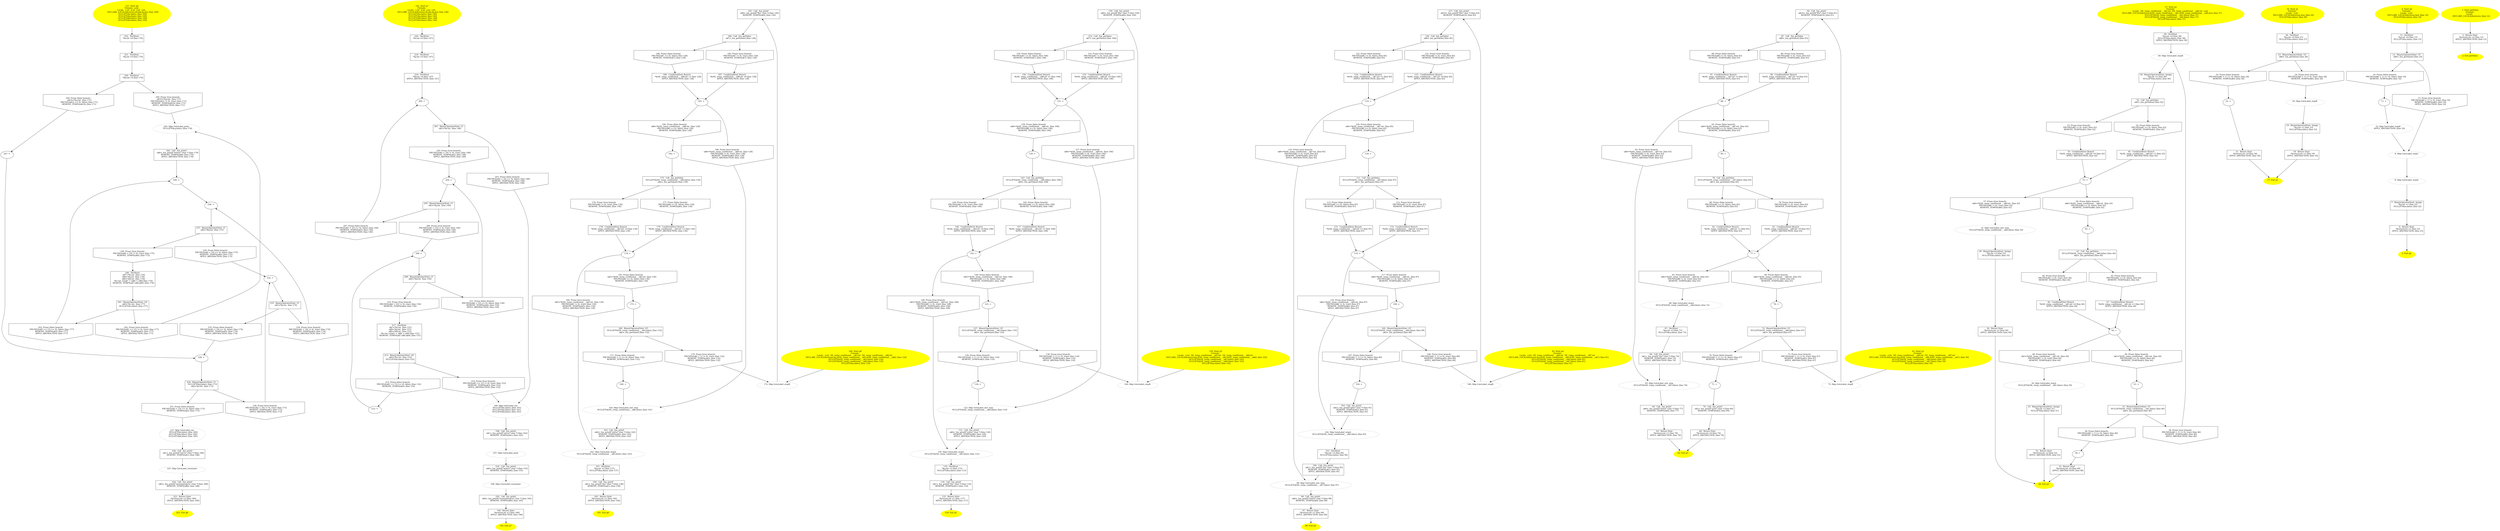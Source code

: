digraph iCFG {
252 [label="252:  DeclStmt \n   *&i:int =0 [line 170]\n " shape="box"]
	

	 252 -> 251 ;
251 [label="251:  DeclStmt \n   *&j:int =0 [line 170]\n " shape="box"]
	

	 251 -> 250 ;
250 [label="250:  DeclStmt \n   *&k:int =0 [line 170]\n " shape="box"]
	

	 250 -> 248 ;
	 250 -> 249 ;
249 [label="249: Prune (false branch) \n   n$10=*&q:int  [line 171]\n  PRUNE((n$10 == 0), false); [line 171]\n  REMOVE_TEMPS(n$10); [line 171]\n " shape="invhouse"]
	

	 249 -> 247 ;
248 [label="248: Prune (true branch) \n   n$10=*&q:int  [line 171]\n  PRUNE((n$10 != 0), true); [line 171]\n  REMOVE_TEMPS(n$10); [line 171]\n  APPLY_ABSTRACTION; [line 171]\n " shape="invhouse"]
	

	 248 -> 245 ;
247 [label="247: + \n  " ]
	

	 247 -> 228 ;
246 [label="246:  DeclStmt \n   n$7=*&i:int  [line 176]\n  n$8=*&j:int  [line 176]\n  n$9=*&k:int  [line 176]\n  *&v:int =((n$7 + n$8) + n$9) [line 176]\n  REMOVE_TEMPS(n$7,n$8,n$9); [line 176]\n " shape="box"]
	

	 246 -> 241 ;
245 [label="245: Skip GotoLabel_print \n   NULLIFY(&q,false); [line 178]\n " color="gray"]
	

	 245 -> 244 ;
244 [label="244:  Call _fun_printf \n   n$6=_fun_printf(\"wow\\n\":char *) [line 179]\n  REMOVE_TEMPS(n$6); [line 179]\n  APPLY_ABSTRACTION; [line 179]\n " shape="box"]
	

	 244 -> 240 ;
243 [label="243: Prune (false branch) \n   PRUNE(((n$5 >= 15) == 0), false); [line 177]\n  REMOVE_TEMPS(n$5); [line 177]\n  APPLY_ABSTRACTION; [line 177]\n " shape="invhouse"]
	

	 243 -> 240 ;
242 [label="242: Prune (true branch) \n   PRUNE(((n$5 >= 15) != 0), true); [line 177]\n  REMOVE_TEMPS(n$5); [line 177]\n  APPLY_ABSTRACTION; [line 177]\n " shape="invhouse"]
	

	 242 -> 245 ;
241 [label="241:  BinaryOperatorStmt: GE \n   n$5=*&v:int  [line 177]\n  NULLIFY(&v,false); [line 177]\n " shape="box"]
	

	 241 -> 242 ;
	 241 -> 243 ;
240 [label="240: + \n  " ]
	

	 240 -> 236 ;
239 [label="239: Prune (false branch) \n   PRUNE(((n$4 < 10) == 0), false); [line 175]\n  REMOVE_TEMPS(n$4); [line 175]\n  APPLY_ABSTRACTION; [line 175]\n " shape="invhouse"]
	

	 239 -> 232 ;
238 [label="238: Prune (true branch) \n   PRUNE(((n$4 < 10) != 0), true); [line 175]\n  REMOVE_TEMPS(n$4); [line 175]\n " shape="invhouse"]
	

	 238 -> 246 ;
237 [label="237:  BinaryOperatorStmt: LT \n   n$4=*&k:int  [line 175]\n " shape="box"]
	

	 237 -> 238 ;
	 237 -> 239 ;
236 [label="236: + \n  " ]
	

	 236 -> 237 ;
235 [label="235: Prune (false branch) \n   PRUNE(((n$3 < 10) == 0), false); [line 174]\n  REMOVE_TEMPS(n$3); [line 174]\n  APPLY_ABSTRACTION; [line 174]\n " shape="invhouse"]
	

	 235 -> 228 ;
234 [label="234: Prune (true branch) \n   PRUNE(((n$3 < 10) != 0), true); [line 174]\n  REMOVE_TEMPS(n$3); [line 174]\n  APPLY_ABSTRACTION; [line 174]\n " shape="invhouse"]
	

	 234 -> 236 ;
233 [label="233:  BinaryOperatorStmt: LT \n   n$3=*&j:int  [line 174]\n " shape="box"]
	

	 233 -> 234 ;
	 233 -> 235 ;
232 [label="232: + \n  " ]
	

	 232 -> 233 ;
231 [label="231: Prune (false branch) \n   PRUNE(((n$2 < 10) == 0), false); [line 173]\n  REMOVE_TEMPS(n$2); [line 173]\n " shape="invhouse"]
	

	 231 -> 227 ;
230 [label="230: Prune (true branch) \n   PRUNE(((n$2 < 10) != 0), true); [line 173]\n  REMOVE_TEMPS(n$2); [line 173]\n  APPLY_ABSTRACTION; [line 173]\n " shape="invhouse"]
	

	 230 -> 232 ;
229 [label="229:  BinaryOperatorStmt: LT \n   NULLIFY(&q,false); [line 173]\n  n$2=*&i:int  [line 173]\n " shape="box"]
	

	 229 -> 230 ;
	 229 -> 231 ;
228 [label="228: + \n  " ]
	

	 228 -> 229 ;
227 [label="227: Skip GotoLabel_out \n   NULLIFY(&i,false); [line 185]\n  NULLIFY(&j,false); [line 185]\n  NULLIFY(&k,false); [line 185]\n " color="gray"]
	

	 227 -> 226 ;
226 [label="226:  Call _fun_printf \n   n$1=_fun_printf(\"out!\\n\":char *) [line 186]\n  REMOVE_TEMPS(n$1); [line 186]\n " shape="box"]
	

	 226 -> 225 ;
225 [label="225: Skip GotoLabel_terminate \n  " color="gray"]
	

	 225 -> 224 ;
224 [label="224:  Call _fun_printf \n   n$0=_fun_printf(\"terminating!\\n\":char *) [line 188]\n  REMOVE_TEMPS(n$0); [line 188]\n " shape="box"]
	

	 224 -> 223 ;
223 [label="223:  Return Stmt \n   *&return:int =2 [line 189]\n  APPLY_ABSTRACTION; [line 189]\n " shape="box"]
	

	 223 -> 222 ;
222 [label="222: Exit g8 \n  " color=yellow style=filled]
	

221 [label="221: Start g8\nFormals:  q:int \nLocals:  v:int  k:int  j:int  i:int  \n   DECLARE_LOCALS(&return,&v,&k,&j,&i); [line 169]\n  NULLIFY(&i,false); [line 169]\n  NULLIFY(&j,false); [line 169]\n  NULLIFY(&k,false); [line 169]\n  NULLIFY(&v,false); [line 169]\n " color=yellow style=filled]
	

	 221 -> 252 ;
220 [label="220:  DeclStmt \n   *&i:int =0 [line 147]\n " shape="box"]
	

	 220 -> 219 ;
219 [label="219:  DeclStmt \n   *&j:int =0 [line 147]\n " shape="box"]
	

	 219 -> 218 ;
218 [label="218:  DeclStmt \n   *&k:int =0 [line 147]\n  APPLY_ABSTRACTION; [line 147]\n " shape="box"]
	

	 218 -> 200 ;
217 [label="217:  DeclStmt \n   n$7=*&i:int  [line 151]\n  n$8=*&j:int  [line 151]\n  n$9=*&k:int  [line 151]\n  *&v:int =((n$7 + n$8) + n$9) [line 151]\n  REMOVE_TEMPS(n$7,n$8,n$9); [line 151]\n " shape="box"]
	

	 217 -> 213 ;
216 [label="216:  Call _fun_printf \n   n$6=_fun_printf(\"wow\\n\":char *) [line 155]\n  REMOVE_TEMPS(n$6); [line 155]\n " shape="box"]
	

	 216 -> 196 ;
215 [label="215: Prune (false branch) \n   PRUNE(((n$5 >= 15) == 0), false); [line 152]\n  REMOVE_TEMPS(n$5); [line 152]\n " shape="invhouse"]
	

	 215 -> 212 ;
214 [label="214: Prune (true branch) \n   PRUNE(((n$5 >= 15) != 0), true); [line 152]\n  REMOVE_TEMPS(n$5); [line 152]\n  APPLY_ABSTRACTION; [line 152]\n " shape="invhouse"]
	

	 214 -> 199 ;
213 [label="213:  BinaryOperatorStmt: GE \n   n$5=*&v:int  [line 152]\n  NULLIFY(&v,false); [line 152]\n " shape="box"]
	

	 213 -> 214 ;
	 213 -> 215 ;
212 [label="212: + \n  " ]
	

	 212 -> 208 ;
211 [label="211: Prune (false branch) \n   PRUNE(((n$4 < 10) == 0), false); [line 150]\n  REMOVE_TEMPS(n$4); [line 150]\n  APPLY_ABSTRACTION; [line 150]\n " shape="invhouse"]
	

	 211 -> 204 ;
210 [label="210: Prune (true branch) \n   PRUNE(((n$4 < 10) != 0), true); [line 150]\n  REMOVE_TEMPS(n$4); [line 150]\n " shape="invhouse"]
	

	 210 -> 217 ;
209 [label="209:  BinaryOperatorStmt: LT \n   n$4=*&k:int  [line 150]\n " shape="box"]
	

	 209 -> 210 ;
	 209 -> 211 ;
208 [label="208: + \n  " ]
	

	 208 -> 209 ;
207 [label="207: Prune (false branch) \n   PRUNE(((n$3 < 10) == 0), false); [line 149]\n  REMOVE_TEMPS(n$3); [line 149]\n  APPLY_ABSTRACTION; [line 149]\n " shape="invhouse"]
	

	 207 -> 200 ;
206 [label="206: Prune (true branch) \n   PRUNE(((n$3 < 10) != 0), true); [line 149]\n  REMOVE_TEMPS(n$3); [line 149]\n  APPLY_ABSTRACTION; [line 149]\n " shape="invhouse"]
	

	 206 -> 208 ;
205 [label="205:  BinaryOperatorStmt: LT \n   n$3=*&j:int  [line 149]\n " shape="box"]
	

	 205 -> 206 ;
	 205 -> 207 ;
204 [label="204: + \n  " ]
	

	 204 -> 205 ;
203 [label="203: Prune (false branch) \n   PRUNE(((n$2 < 10) == 0), false); [line 148]\n  REMOVE_TEMPS(n$2); [line 148]\n  APPLY_ABSTRACTION; [line 148]\n " shape="invhouse"]
	

	 203 -> 199 ;
202 [label="202: Prune (true branch) \n   PRUNE(((n$2 < 10) != 0), true); [line 148]\n  REMOVE_TEMPS(n$2); [line 148]\n  APPLY_ABSTRACTION; [line 148]\n " shape="invhouse"]
	

	 202 -> 204 ;
201 [label="201:  BinaryOperatorStmt: LT \n   n$2=*&i:int  [line 148]\n " shape="box"]
	

	 201 -> 202 ;
	 201 -> 203 ;
200 [label="200: + \n  " ]
	

	 200 -> 201 ;
199 [label="199: Skip GotoLabel_out \n   NULLIFY(&i,false); [line 161]\n  NULLIFY(&j,false); [line 161]\n  NULLIFY(&k,false); [line 161]\n " color="gray"]
	

	 199 -> 198 ;
198 [label="198:  Call _fun_printf \n   n$1=_fun_printf(\"out!\\n\":char *) [line 162]\n  REMOVE_TEMPS(n$1); [line 162]\n " shape="box"]
	

	 198 -> 197 ;
197 [label="197: Skip GotoLabel_print \n  " color="gray"]
	

	 197 -> 216 ;
196 [label="196: Skip GotoLabel_terminate \n  " color="gray"]
	

	 196 -> 195 ;
195 [label="195:  Call _fun_printf \n   n$0=_fun_printf(\"terminating!\\n\":char *) [line 165]\n  REMOVE_TEMPS(n$0); [line 165]\n " shape="box"]
	

	 195 -> 194 ;
194 [label="194:  Return Stmt \n   *&return:int =2 [line 166]\n  APPLY_ABSTRACTION; [line 166]\n " shape="box"]
	

	 194 -> 193 ;
193 [label="193: Exit g7 \n  " color=yellow style=filled]
	

192 [label="192: Start g7\nFormals: \nLocals:  v:int  k:int  j:int  i:int  \n   DECLARE_LOCALS(&return,&v,&k,&j,&i); [line 146]\n  NULLIFY(&i,false); [line 146]\n  NULLIFY(&j,false); [line 146]\n  NULLIFY(&k,false); [line 146]\n  NULLIFY(&v,false); [line 146]\n " color=yellow style=filled]
	

	 192 -> 220 ;
191 [label="191:  Call _fun_printf \n   n$9=_fun_printf(\"B\\n\":char *) [line 126]\n  REMOVE_TEMPS(n$9); [line 126]\n " shape="box"]
	

	 191 -> 184 ;
190 [label="190: Prune (false branch) \n   n$8=*&SIL_temp_conditional___n$6:int  [line 128]\n  PRUNE((n$8 == 0), false); [line 128]\n  REMOVE_TEMPS(n$8); [line 128]\n " shape="invhouse"]
	

	 190 -> 182 ;
189 [label="189: Prune (true branch) \n   n$8=*&SIL_temp_conditional___n$6:int  [line 128]\n  PRUNE((n$8 != 0), true); [line 128]\n  REMOVE_TEMPS(n$8); [line 128]\n  APPLY_ABSTRACTION; [line 128]\n " shape="invhouse"]
	

	 189 -> 164 ;
188 [label="188:  ConditinalStmt Branch \n   *&SIL_temp_conditional___n$6:int =1 [line 128]\n  APPLY_ABSTRACTION; [line 128]\n " shape="box"]
	

	 188 -> 183 ;
187 [label="187:  ConditinalStmt Branch \n   *&SIL_temp_conditional___n$6:int =0 [line 128]\n  APPLY_ABSTRACTION; [line 128]\n " shape="box"]
	

	 187 -> 183 ;
186 [label="186: Prune (false branch) \n   PRUNE((n$7 == 0), false); [line 128]\n  REMOVE_TEMPS(n$7); [line 128]\n " shape="invhouse"]
	

	 186 -> 188 ;
185 [label="185: Prune (true branch) \n   PRUNE((n$7 != 0), true); [line 128]\n  REMOVE_TEMPS(n$7); [line 128]\n " shape="invhouse"]
	

	 185 -> 187 ;
184 [label="184:  Call _fun_getValue \n   n$7=_fun_getValue() [line 128]\n " shape="box"]
	

	 184 -> 185 ;
	 184 -> 186 ;
183 [label="183: + \n  " ]
	

	 183 -> 189 ;
	 183 -> 190 ;
182 [label="182: + \n  " ]
	

	 182 -> 175 ;
181 [label="181: Prune (false branch) \n   n$5=*&SIL_temp_conditional___n$3:int  [line 130]\n  PRUNE((n$5 == 0), false); [line 130]\n  REMOVE_TEMPS(n$5); [line 130]\n " shape="invhouse"]
	

	 181 -> 173 ;
180 [label="180: Prune (true branch) \n   n$5=*&SIL_temp_conditional___n$3:int  [line 130]\n  PRUNE((n$5 != 0), true); [line 130]\n  REMOVE_TEMPS(n$5); [line 130]\n  APPLY_ABSTRACTION; [line 130]\n " shape="invhouse"]
	

	 180 -> 162 ;
179 [label="179:  ConditinalStmt Branch \n   *&SIL_temp_conditional___n$3:int =1 [line 130]\n  APPLY_ABSTRACTION; [line 130]\n " shape="box"]
	

	 179 -> 174 ;
178 [label="178:  ConditinalStmt Branch \n   *&SIL_temp_conditional___n$3:int =0 [line 130]\n  APPLY_ABSTRACTION; [line 130]\n " shape="box"]
	

	 178 -> 174 ;
177 [label="177: Prune (false branch) \n   PRUNE((n$4 == 0), false); [line 130]\n  REMOVE_TEMPS(n$4); [line 130]\n " shape="invhouse"]
	

	 177 -> 179 ;
176 [label="176: Prune (true branch) \n   PRUNE((n$4 != 0), true); [line 130]\n  REMOVE_TEMPS(n$4); [line 130]\n " shape="invhouse"]
	

	 176 -> 178 ;
175 [label="175:  Call _fun_getValue \n   NULLIFY(&SIL_temp_conditional___n$6,false); [line 130]\n  n$4=_fun_getValue() [line 130]\n " shape="box"]
	

	 175 -> 176 ;
	 175 -> 177 ;
174 [label="174: + \n  " ]
	

	 174 -> 180 ;
	 174 -> 181 ;
173 [label="173: + \n  " ]
	

	 173 -> 169 ;
172 [label="172: Skip GotoLabel_stepB \n  " color="gray"]
	

	 172 -> 191 ;
171 [label="171: Prune (false branch) \n   PRUNE(((n$2 > 1) == 0), false); [line 132]\n  REMOVE_TEMPS(n$2); [line 132]\n " shape="invhouse"]
	

	 171 -> 168 ;
170 [label="170: Prune (true branch) \n   PRUNE(((n$2 > 1) != 0), true); [line 132]\n  REMOVE_TEMPS(n$2); [line 132]\n  APPLY_ABSTRACTION; [line 132]\n " shape="invhouse"]
	

	 170 -> 172 ;
169 [label="169:  BinaryOperatorStmt: GT \n   NULLIFY(&SIL_temp_conditional___n$3,false); [line 132]\n  n$2=_fun_getValue() [line 132]\n " shape="box"]
	

	 169 -> 170 ;
	 169 -> 171 ;
168 [label="168: + \n  " ]
	

	 168 -> 164 ;
167 [label="167:  DeclStmt \n   *&a:int =2 [line 137]\n  NULLIFY(&a,false); [line 137]\n " shape="box"]
	

	 167 -> 166 ;
166 [label="166:  Call _fun_printf \n   n$1=_fun_printf(\"A\\n\":char *) [line 138]\n  REMOVE_TEMPS(n$1); [line 138]\n " shape="box"]
	

	 166 -> 165 ;
165 [label="165:  Return Stmt \n   *&return:int =1 [line 140]\n  APPLY_ABSTRACTION; [line 140]\n " shape="box"]
	

	 165 -> 161 ;
164 [label="164: Skip GotoLabel_exit_step \n   NULLIFY(&SIL_temp_conditional___n$6,false); [line 141]\n " color="gray"]
	

	 164 -> 163 ;
163 [label="163:  Call _fun_printf \n   n$0=_fun_printf(\"exit\\n\":char *) [line 142]\n  REMOVE_TEMPS(n$0); [line 142]\n  APPLY_ABSTRACTION; [line 142]\n " shape="box"]
	

	 163 -> 162 ;
162 [label="162: Skip GotoLabel_stepA \n   NULLIFY(&SIL_temp_conditional___n$3,false); [line 143]\n " color="gray"]
	

	 162 -> 167 ;
161 [label="161: Exit g6 \n  " color=yellow style=filled]
	

160 [label="160: Start g6\nFormals: \nLocals:  a:int  SIL_temp_conditional___n$3:int  SIL_temp_conditional___n$6:int  \n   DECLARE_LOCALS(&return,&a,&SIL_temp_conditional___n$3,&SIL_temp_conditional___n$6); [line 124]\n  NULLIFY(&SIL_temp_conditional___n$3,false); [line 124]\n  NULLIFY(&SIL_temp_conditional___n$6,false); [line 124]\n  NULLIFY(&a,false); [line 124]\n " color=yellow style=filled]
	

	 160 -> 172 ;
159 [label="159:  Call _fun_printf \n   n$9=_fun_printf(\"B\\n\":char *) [line 104]\n  REMOVE_TEMPS(n$9); [line 104]\n " shape="box"]
	

	 159 -> 152 ;
158 [label="158: Prune (false branch) \n   n$8=*&SIL_temp_conditional___n$6:int  [line 106]\n  PRUNE((n$8 == 0), false); [line 106]\n  REMOVE_TEMPS(n$8); [line 106]\n " shape="invhouse"]
	

	 158 -> 150 ;
157 [label="157: Prune (true branch) \n   n$8=*&SIL_temp_conditional___n$6:int  [line 106]\n  PRUNE((n$8 != 0), true); [line 106]\n  REMOVE_TEMPS(n$8); [line 106]\n  APPLY_ABSTRACTION; [line 106]\n " shape="invhouse"]
	

	 157 -> 132 ;
156 [label="156:  ConditinalStmt Branch \n   *&SIL_temp_conditional___n$6:int =1 [line 106]\n  APPLY_ABSTRACTION; [line 106]\n " shape="box"]
	

	 156 -> 151 ;
155 [label="155:  ConditinalStmt Branch \n   *&SIL_temp_conditional___n$6:int =0 [line 106]\n  APPLY_ABSTRACTION; [line 106]\n " shape="box"]
	

	 155 -> 151 ;
154 [label="154: Prune (false branch) \n   PRUNE((n$7 == 0), false); [line 106]\n  REMOVE_TEMPS(n$7); [line 106]\n " shape="invhouse"]
	

	 154 -> 156 ;
153 [label="153: Prune (true branch) \n   PRUNE((n$7 != 0), true); [line 106]\n  REMOVE_TEMPS(n$7); [line 106]\n " shape="invhouse"]
	

	 153 -> 155 ;
152 [label="152:  Call _fun_getValue \n   n$7=_fun_getValue() [line 106]\n " shape="box"]
	

	 152 -> 153 ;
	 152 -> 154 ;
151 [label="151: + \n  " ]
	

	 151 -> 157 ;
	 151 -> 158 ;
150 [label="150: + \n  " ]
	

	 150 -> 143 ;
149 [label="149: Prune (false branch) \n   n$5=*&SIL_temp_conditional___n$3:int  [line 108]\n  PRUNE((n$5 == 0), false); [line 108]\n  REMOVE_TEMPS(n$5); [line 108]\n " shape="invhouse"]
	

	 149 -> 141 ;
148 [label="148: Prune (true branch) \n   n$5=*&SIL_temp_conditional___n$3:int  [line 108]\n  PRUNE((n$5 != 0), true); [line 108]\n  REMOVE_TEMPS(n$5); [line 108]\n  APPLY_ABSTRACTION; [line 108]\n " shape="invhouse"]
	

	 148 -> 130 ;
147 [label="147:  ConditinalStmt Branch \n   *&SIL_temp_conditional___n$3:int =1 [line 108]\n  APPLY_ABSTRACTION; [line 108]\n " shape="box"]
	

	 147 -> 142 ;
146 [label="146:  ConditinalStmt Branch \n   *&SIL_temp_conditional___n$3:int =0 [line 108]\n  APPLY_ABSTRACTION; [line 108]\n " shape="box"]
	

	 146 -> 142 ;
145 [label="145: Prune (false branch) \n   PRUNE((n$4 == 0), false); [line 108]\n  REMOVE_TEMPS(n$4); [line 108]\n " shape="invhouse"]
	

	 145 -> 147 ;
144 [label="144: Prune (true branch) \n   PRUNE((n$4 != 0), true); [line 108]\n  REMOVE_TEMPS(n$4); [line 108]\n " shape="invhouse"]
	

	 144 -> 146 ;
143 [label="143:  Call _fun_getValue \n   NULLIFY(&SIL_temp_conditional___n$6,false); [line 108]\n  n$4=_fun_getValue() [line 108]\n " shape="box"]
	

	 143 -> 144 ;
	 143 -> 145 ;
142 [label="142: + \n  " ]
	

	 142 -> 148 ;
	 142 -> 149 ;
141 [label="141: + \n  " ]
	

	 141 -> 137 ;
140 [label="140: Skip GotoLabel_stepB \n  " color="gray"]
	

	 140 -> 159 ;
139 [label="139: Prune (false branch) \n   PRUNE(((n$2 > 1) == 0), false); [line 110]\n  REMOVE_TEMPS(n$2); [line 110]\n " shape="invhouse"]
	

	 139 -> 136 ;
138 [label="138: Prune (true branch) \n   PRUNE(((n$2 > 1) != 0), true); [line 110]\n  REMOVE_TEMPS(n$2); [line 110]\n  APPLY_ABSTRACTION; [line 110]\n " shape="invhouse"]
	

	 138 -> 140 ;
137 [label="137:  BinaryOperatorStmt: GT \n   NULLIFY(&SIL_temp_conditional___n$3,false); [line 110]\n  n$2=_fun_getValue() [line 110]\n " shape="box"]
	

	 137 -> 138 ;
	 137 -> 139 ;
136 [label="136: + \n  " ]
	

	 136 -> 132 ;
135 [label="135:  DeclStmt \n   *&a:int =2 [line 115]\n  NULLIFY(&a,false); [line 115]\n " shape="box"]
	

	 135 -> 134 ;
134 [label="134:  Call _fun_printf \n   n$1=_fun_printf(\"A\\n\":char *) [line 116]\n  REMOVE_TEMPS(n$1); [line 116]\n " shape="box"]
	

	 134 -> 133 ;
133 [label="133:  Return Stmt \n   *&return:int =1 [line 117]\n  APPLY_ABSTRACTION; [line 117]\n " shape="box"]
	

	 133 -> 129 ;
132 [label="132: Skip GotoLabel_exit_step \n   NULLIFY(&SIL_temp_conditional___n$6,false); [line 119]\n " color="gray"]
	

	 132 -> 131 ;
131 [label="131:  Call _fun_printf \n   n$0=_fun_printf(\"exit\\n\":char *) [line 120]\n  REMOVE_TEMPS(n$0); [line 120]\n  APPLY_ABSTRACTION; [line 120]\n " shape="box"]
	

	 131 -> 130 ;
130 [label="130: Skip GotoLabel_stepA \n   NULLIFY(&SIL_temp_conditional___n$3,false); [line 121]\n " color="gray"]
	

	 130 -> 135 ;
129 [label="129: Exit g5 \n  " color=yellow style=filled]
	

128 [label="128: Start g5\nFormals: \nLocals:  a:int  SIL_temp_conditional___n$3:int  SIL_temp_conditional___n$6:int  \n   DECLARE_LOCALS(&return,&a,&SIL_temp_conditional___n$3,&SIL_temp_conditional___n$6); [line 102]\n  NULLIFY(&SIL_temp_conditional___n$3,false); [line 102]\n  NULLIFY(&SIL_temp_conditional___n$6,false); [line 102]\n  NULLIFY(&a,false); [line 102]\n " color=yellow style=filled]
	

	 128 -> 140 ;
127 [label="127:  Call _fun_printf \n   n$10=_fun_printf(\"B\\n\":char *) [line 83]\n  REMOVE_TEMPS(n$10); [line 83]\n " shape="box"]
	

	 127 -> 120 ;
126 [label="126: Prune (false branch) \n   n$9=*&SIL_temp_conditional___n$7:int  [line 85]\n  PRUNE((n$9 == 0), false); [line 85]\n  REMOVE_TEMPS(n$9); [line 85]\n " shape="invhouse"]
	

	 126 -> 118 ;
125 [label="125: Prune (true branch) \n   n$9=*&SIL_temp_conditional___n$7:int  [line 85]\n  PRUNE((n$9 != 0), true); [line 85]\n  REMOVE_TEMPS(n$9); [line 85]\n  APPLY_ABSTRACTION; [line 85]\n " shape="invhouse"]
	

	 125 -> 99 ;
124 [label="124:  ConditinalStmt Branch \n   *&SIL_temp_conditional___n$7:int =1 [line 85]\n  APPLY_ABSTRACTION; [line 85]\n " shape="box"]
	

	 124 -> 119 ;
123 [label="123:  ConditinalStmt Branch \n   *&SIL_temp_conditional___n$7:int =0 [line 85]\n  APPLY_ABSTRACTION; [line 85]\n " shape="box"]
	

	 123 -> 119 ;
122 [label="122: Prune (false branch) \n   PRUNE((n$8 == 0), false); [line 85]\n  REMOVE_TEMPS(n$8); [line 85]\n " shape="invhouse"]
	

	 122 -> 124 ;
121 [label="121: Prune (true branch) \n   PRUNE((n$8 != 0), true); [line 85]\n  REMOVE_TEMPS(n$8); [line 85]\n " shape="invhouse"]
	

	 121 -> 123 ;
120 [label="120:  Call _fun_getValue \n   n$8=_fun_getValue() [line 85]\n " shape="box"]
	

	 120 -> 121 ;
	 120 -> 122 ;
119 [label="119: + \n  " ]
	

	 119 -> 125 ;
	 119 -> 126 ;
118 [label="118: + \n  " ]
	

	 118 -> 111 ;
117 [label="117: Prune (false branch) \n   n$6=*&SIL_temp_conditional___n$4:int  [line 87]\n  PRUNE((n$6 == 0), false); [line 87]\n  REMOVE_TEMPS(n$6); [line 87]\n " shape="invhouse"]
	

	 117 -> 109 ;
116 [label="116: Prune (true branch) \n   n$6=*&SIL_temp_conditional___n$4:int  [line 87]\n  PRUNE((n$6 != 0), true); [line 87]\n  REMOVE_TEMPS(n$6); [line 87]\n  APPLY_ABSTRACTION; [line 87]\n " shape="invhouse"]
	

	 116 -> 102 ;
115 [label="115:  ConditinalStmt Branch \n   *&SIL_temp_conditional___n$4:int =1 [line 87]\n  APPLY_ABSTRACTION; [line 87]\n " shape="box"]
	

	 115 -> 110 ;
114 [label="114:  ConditinalStmt Branch \n   *&SIL_temp_conditional___n$4:int =0 [line 87]\n  APPLY_ABSTRACTION; [line 87]\n " shape="box"]
	

	 114 -> 110 ;
113 [label="113: Prune (false branch) \n   PRUNE((n$5 == 0), false); [line 87]\n  REMOVE_TEMPS(n$5); [line 87]\n " shape="invhouse"]
	

	 113 -> 115 ;
112 [label="112: Prune (true branch) \n   PRUNE((n$5 != 0), true); [line 87]\n  REMOVE_TEMPS(n$5); [line 87]\n " shape="invhouse"]
	

	 112 -> 114 ;
111 [label="111:  Call _fun_getValue \n   NULLIFY(&SIL_temp_conditional___n$7,false); [line 87]\n  n$5=_fun_getValue() [line 87]\n " shape="box"]
	

	 111 -> 112 ;
	 111 -> 113 ;
110 [label="110: + \n  " ]
	

	 110 -> 116 ;
	 110 -> 117 ;
109 [label="109: + \n  " ]
	

	 109 -> 105 ;
108 [label="108: Skip GotoLabel_stepB \n  " color="gray"]
	

	 108 -> 127 ;
107 [label="107: Prune (false branch) \n   PRUNE(((n$3 > 1) == 0), false); [line 89]\n  REMOVE_TEMPS(n$3); [line 89]\n " shape="invhouse"]
	

	 107 -> 104 ;
106 [label="106: Prune (true branch) \n   PRUNE(((n$3 > 1) != 0), true); [line 89]\n  REMOVE_TEMPS(n$3); [line 89]\n  APPLY_ABSTRACTION; [line 89]\n " shape="invhouse"]
	

	 106 -> 108 ;
105 [label="105:  BinaryOperatorStmt: GT \n   NULLIFY(&SIL_temp_conditional___n$4,false); [line 89]\n  n$3=_fun_getValue() [line 89]\n " shape="box"]
	

	 105 -> 106 ;
	 105 -> 107 ;
104 [label="104: + \n  " ]
	

	 104 -> 103 ;
103 [label="103:  Call _fun_printf \n   n$2=_fun_printf(\"g4\\n\":char *) [line 91]\n  REMOVE_TEMPS(n$2); [line 91]\n  APPLY_ABSTRACTION; [line 91]\n " shape="box"]
	

	 103 -> 102 ;
102 [label="102: Skip GotoLabel_stepA \n   NULLIFY(&SIL_temp_conditional___n$4,false); [line 93]\n " color="gray"]
	

	 102 -> 101 ;
101 [label="101:  DeclStmt \n   *&a:int =2 [line 94]\n  NULLIFY(&a,false); [line 94]\n " shape="box"]
	

	 101 -> 100 ;
100 [label="100:  Call _fun_printf \n   n$1=_fun_printf(\"A\\n\":char *) [line 95]\n  REMOVE_TEMPS(n$1); [line 95]\n  APPLY_ABSTRACTION; [line 95]\n " shape="box"]
	

	 100 -> 99 ;
99 [label="99: Skip GotoLabel_exit_step \n   NULLIFY(&SIL_temp_conditional___n$7,false); [line 97]\n " color="gray"]
	

	 99 -> 98 ;
98 [label="98:  Call _fun_printf \n   n$0=_fun_printf(\"exit\\n\":char *) [line 98]\n  REMOVE_TEMPS(n$0); [line 98]\n " shape="box"]
	

	 98 -> 97 ;
97 [label="97:  Return Stmt \n   *&return:int =1 [line 99]\n  APPLY_ABSTRACTION; [line 99]\n " shape="box"]
	

	 97 -> 96 ;
96 [label="96: Exit g4 \n  " color=yellow style=filled]
	

95 [label="95: Start g4\nFormals: \nLocals:  a:int  SIL_temp_conditional___n$4:int  SIL_temp_conditional___n$7:int  \n   DECLARE_LOCALS(&return,&a,&SIL_temp_conditional___n$4,&SIL_temp_conditional___n$7); [line 81]\n  NULLIFY(&SIL_temp_conditional___n$4,false); [line 81]\n  NULLIFY(&SIL_temp_conditional___n$7,false); [line 81]\n  NULLIFY(&a,false); [line 81]\n " color=yellow style=filled]
	

	 95 -> 108 ;
94 [label="94:  Call _fun_printf \n   n$10=_fun_printf(\"B\\n\":char *) [line 61]\n  REMOVE_TEMPS(n$10); [line 61]\n " shape="box"]
	

	 94 -> 87 ;
93 [label="93: Prune (false branch) \n   n$9=*&SIL_temp_conditional___n$7:int  [line 63]\n  PRUNE((n$9 == 0), false); [line 63]\n  REMOVE_TEMPS(n$9); [line 63]\n " shape="invhouse"]
	

	 93 -> 85 ;
92 [label="92: Prune (true branch) \n   n$9=*&SIL_temp_conditional___n$7:int  [line 63]\n  PRUNE((n$9 != 0), true); [line 63]\n  REMOVE_TEMPS(n$9); [line 63]\n  APPLY_ABSTRACTION; [line 63]\n " shape="invhouse"]
	

	 92 -> 65 ;
91 [label="91:  ConditinalStmt Branch \n   *&SIL_temp_conditional___n$7:int =1 [line 63]\n  APPLY_ABSTRACTION; [line 63]\n " shape="box"]
	

	 91 -> 86 ;
90 [label="90:  ConditinalStmt Branch \n   *&SIL_temp_conditional___n$7:int =0 [line 63]\n  APPLY_ABSTRACTION; [line 63]\n " shape="box"]
	

	 90 -> 86 ;
89 [label="89: Prune (false branch) \n   PRUNE((n$8 == 0), false); [line 63]\n  REMOVE_TEMPS(n$8); [line 63]\n " shape="invhouse"]
	

	 89 -> 91 ;
88 [label="88: Prune (true branch) \n   PRUNE((n$8 != 0), true); [line 63]\n  REMOVE_TEMPS(n$8); [line 63]\n " shape="invhouse"]
	

	 88 -> 90 ;
87 [label="87:  Call _fun_getValue \n   n$8=_fun_getValue() [line 63]\n " shape="box"]
	

	 87 -> 88 ;
	 87 -> 89 ;
86 [label="86: + \n  " ]
	

	 86 -> 92 ;
	 86 -> 93 ;
85 [label="85: + \n  " ]
	

	 85 -> 78 ;
84 [label="84: Prune (false branch) \n   n$6=*&SIL_temp_conditional___n$4:int  [line 65]\n  PRUNE((n$6 == 0), false); [line 65]\n  REMOVE_TEMPS(n$6); [line 65]\n " shape="invhouse"]
	

	 84 -> 76 ;
83 [label="83: Prune (true branch) \n   n$6=*&SIL_temp_conditional___n$4:int  [line 65]\n  PRUNE((n$6 != 0), true); [line 65]\n  REMOVE_TEMPS(n$6); [line 65]\n " shape="invhouse"]
	

	 83 -> 68 ;
82 [label="82:  ConditinalStmt Branch \n   *&SIL_temp_conditional___n$4:int =1 [line 65]\n  APPLY_ABSTRACTION; [line 65]\n " shape="box"]
	

	 82 -> 77 ;
81 [label="81:  ConditinalStmt Branch \n   *&SIL_temp_conditional___n$4:int =0 [line 65]\n  APPLY_ABSTRACTION; [line 65]\n " shape="box"]
	

	 81 -> 77 ;
80 [label="80: Prune (false branch) \n   PRUNE((n$5 == 0), false); [line 65]\n  REMOVE_TEMPS(n$5); [line 65]\n " shape="invhouse"]
	

	 80 -> 82 ;
79 [label="79: Prune (true branch) \n   PRUNE((n$5 != 0), true); [line 65]\n  REMOVE_TEMPS(n$5); [line 65]\n " shape="invhouse"]
	

	 79 -> 81 ;
78 [label="78:  Call _fun_getValue \n   NULLIFY(&SIL_temp_conditional___n$7,false); [line 65]\n  n$5=_fun_getValue() [line 65]\n " shape="box"]
	

	 78 -> 79 ;
	 78 -> 80 ;
77 [label="77: + \n  " ]
	

	 77 -> 83 ;
	 77 -> 84 ;
76 [label="76: + \n  " ]
	

	 76 -> 72 ;
75 [label="75: Skip GotoLabel_stepB \n  " color="gray"]
	

	 75 -> 94 ;
74 [label="74: Prune (false branch) \n   PRUNE(((n$3 > 1) == 0), false); [line 67]\n  REMOVE_TEMPS(n$3); [line 67]\n " shape="invhouse"]
	

	 74 -> 71 ;
73 [label="73: Prune (true branch) \n   PRUNE(((n$3 > 1) != 0), true); [line 67]\n  REMOVE_TEMPS(n$3); [line 67]\n  APPLY_ABSTRACTION; [line 67]\n " shape="invhouse"]
	

	 73 -> 75 ;
72 [label="72:  BinaryOperatorStmt: GT \n   NULLIFY(&SIL_temp_conditional___n$4,false); [line 67]\n  n$3=_fun_getValue() [line 67]\n " shape="box"]
	

	 72 -> 73 ;
	 72 -> 74 ;
71 [label="71: + \n  " ]
	

	 71 -> 70 ;
70 [label="70:  Call _fun_printf \n   n$2=_fun_printf(\"g3\\n\":char *) [line 69]\n  REMOVE_TEMPS(n$2); [line 69]\n " shape="box"]
	

	 70 -> 69 ;
69 [label="69:  Return Stmt \n   *&return:int =0 [line 70]\n  APPLY_ABSTRACTION; [line 70]\n " shape="box"]
	

	 69 -> 62 ;
68 [label="68: Skip GotoLabel_stepA \n   NULLIFY(&SIL_temp_conditional___n$4,false); [line 72]\n " color="gray"]
	

	 68 -> 67 ;
67 [label="67:  DeclStmt \n   *&a:int =2 [line 73]\n  NULLIFY(&a,false); [line 73]\n " shape="box"]
	

	 67 -> 66 ;
66 [label="66:  Call _fun_printf \n   n$1=_fun_printf(\"A\\n\":char *) [line 74]\n  REMOVE_TEMPS(n$1); [line 74]\n  APPLY_ABSTRACTION; [line 74]\n " shape="box"]
	

	 66 -> 65 ;
65 [label="65: Skip GotoLabel_exit_step \n   NULLIFY(&SIL_temp_conditional___n$7,false); [line 76]\n " color="gray"]
	

	 65 -> 64 ;
64 [label="64:  Call _fun_printf \n   n$0=_fun_printf(\"exit\\n\":char *) [line 77]\n  REMOVE_TEMPS(n$0); [line 77]\n " shape="box"]
	

	 64 -> 63 ;
63 [label="63:  Return Stmt \n   *&return:int =1 [line 78]\n  APPLY_ABSTRACTION; [line 78]\n " shape="box"]
	

	 63 -> 62 ;
62 [label="62: Exit g3 \n  " color=yellow style=filled]
	

61 [label="61: Start g3\nFormals: \nLocals:  a:int  SIL_temp_conditional___n$4:int  SIL_temp_conditional___n$7:int  \n   DECLARE_LOCALS(&return,&a,&SIL_temp_conditional___n$4,&SIL_temp_conditional___n$7); [line 59]\n  NULLIFY(&SIL_temp_conditional___n$4,false); [line 59]\n  NULLIFY(&SIL_temp_conditional___n$7,false); [line 59]\n  NULLIFY(&a,false); [line 59]\n " color=yellow style=filled]
	

	 61 -> 75 ;
60 [label="60:  DeclStmt \n   *&a:int =0 [line 38]\n  NULLIFY(&a,false); [line 38]\n  APPLY_ABSTRACTION; [line 38]\n " shape="box"]
	

	 60 -> 40 ;
59 [label="59:  BinaryOperatorStmt: Assign \n   *&a:int =1 [line 40]\n  NULLIFY(&a,false); [line 40]\n " shape="box"]
	

	 59 -> 52 ;
58 [label="58: Prune (false branch) \n   n$6=*&SIL_temp_conditional___n$4:int  [line 42]\n  PRUNE((n$6 == 0), false); [line 42]\n  REMOVE_TEMPS(n$6); [line 42]\n " shape="invhouse"]
	

	 58 -> 50 ;
57 [label="57: Prune (true branch) \n   n$6=*&SIL_temp_conditional___n$4:int  [line 42]\n  PRUNE((n$6 != 0), true); [line 42]\n  REMOVE_TEMPS(n$6); [line 42]\n " shape="invhouse"]
	

	 57 -> 31 ;
56 [label="56:  ConditinalStmt Branch \n   *&SIL_temp_conditional___n$4:int =1 [line 42]\n  APPLY_ABSTRACTION; [line 42]\n " shape="box"]
	

	 56 -> 51 ;
55 [label="55:  ConditinalStmt Branch \n   *&SIL_temp_conditional___n$4:int =0 [line 42]\n  APPLY_ABSTRACTION; [line 42]\n " shape="box"]
	

	 55 -> 51 ;
54 [label="54: Prune (false branch) \n   PRUNE((n$5 == 0), false); [line 42]\n  REMOVE_TEMPS(n$5); [line 42]\n " shape="invhouse"]
	

	 54 -> 56 ;
53 [label="53: Prune (true branch) \n   PRUNE((n$5 != 0), true); [line 42]\n  REMOVE_TEMPS(n$5); [line 42]\n " shape="invhouse"]
	

	 53 -> 55 ;
52 [label="52:  Call _fun_getValue \n   n$5=_fun_getValue() [line 42]\n " shape="box"]
	

	 52 -> 53 ;
	 52 -> 54 ;
51 [label="51: + \n  " ]
	

	 51 -> 57 ;
	 51 -> 58 ;
50 [label="50: + \n  " ]
	

	 50 -> 43 ;
49 [label="49: Prune (false branch) \n   n$3=*&SIL_temp_conditional___n$1:int  [line 44]\n  PRUNE((n$3 == 0), false); [line 44]\n  REMOVE_TEMPS(n$3); [line 44]\n " shape="invhouse"]
	

	 49 -> 41 ;
48 [label="48: Prune (true branch) \n   n$3=*&SIL_temp_conditional___n$1:int  [line 44]\n  PRUNE((n$3 != 0), true); [line 44]\n  REMOVE_TEMPS(n$3); [line 44]\n " shape="invhouse"]
	

	 48 -> 34 ;
47 [label="47:  ConditinalStmt Branch \n   *&SIL_temp_conditional___n$1:int =1 [line 44]\n  APPLY_ABSTRACTION; [line 44]\n " shape="box"]
	

	 47 -> 42 ;
46 [label="46:  ConditinalStmt Branch \n   *&SIL_temp_conditional___n$1:int =0 [line 44]\n  APPLY_ABSTRACTION; [line 44]\n " shape="box"]
	

	 46 -> 42 ;
45 [label="45: Prune (false branch) \n   PRUNE((n$2 == 0), false); [line 44]\n  REMOVE_TEMPS(n$2); [line 44]\n " shape="invhouse"]
	

	 45 -> 47 ;
44 [label="44: Prune (true branch) \n   PRUNE((n$2 != 0), true); [line 44]\n  REMOVE_TEMPS(n$2); [line 44]\n " shape="invhouse"]
	

	 44 -> 46 ;
43 [label="43:  Call _fun_getValue \n   NULLIFY(&SIL_temp_conditional___n$4,false); [line 44]\n  n$2=_fun_getValue() [line 44]\n " shape="box"]
	

	 43 -> 44 ;
	 43 -> 45 ;
42 [label="42: + \n  " ]
	

	 42 -> 48 ;
	 42 -> 49 ;
41 [label="41: + \n  " ]
	

	 41 -> 37 ;
40 [label="40: Skip GotoLabel_stepB \n  " color="gray"]
	

	 40 -> 59 ;
39 [label="39: Prune (false branch) \n   PRUNE(((n$0 > 1) == 0), false); [line 46]\n  REMOVE_TEMPS(n$0); [line 46]\n " shape="invhouse"]
	

	 39 -> 36 ;
38 [label="38: Prune (true branch) \n   PRUNE(((n$0 > 1) != 0), true); [line 46]\n  REMOVE_TEMPS(n$0); [line 46]\n  APPLY_ABSTRACTION; [line 46]\n " shape="invhouse"]
	

	 38 -> 40 ;
37 [label="37:  BinaryOperatorStmt: GT \n   NULLIFY(&SIL_temp_conditional___n$1,false); [line 46]\n  n$0=_fun_getValue() [line 46]\n " shape="box"]
	

	 37 -> 38 ;
	 37 -> 39 ;
36 [label="36: + \n  " ]
	

	 36 -> 35 ;
35 [label="35:  Return Stmt \n   *&return:int =0 [line 48]\n  APPLY_ABSTRACTION; [line 48]\n " shape="box"]
	

	 35 -> 28 ;
34 [label="34: Skip GotoLabel_stepA \n   NULLIFY(&SIL_temp_conditional___n$1,false); [line 50]\n " color="gray"]
	

	 34 -> 33 ;
33 [label="33:  BinaryOperatorStmt: Assign \n   *&a:int =2 [line 51]\n  NULLIFY(&a,false); [line 51]\n " shape="box"]
	

	 33 -> 32 ;
32 [label="32:  Return Stmt \n   *&return:int =2 [line 52]\n  APPLY_ABSTRACTION; [line 52]\n " shape="box"]
	

	 32 -> 28 ;
31 [label="31: Skip GotoLabel_exit_step \n   NULLIFY(&SIL_temp_conditional___n$4,false); [line 54]\n " color="gray"]
	

	 31 -> 30 ;
30 [label="30:  BinaryOperatorStmt: Assign \n   *&a:int =3 [line 55]\n  NULLIFY(&a,false); [line 55]\n " shape="box"]
	

	 30 -> 29 ;
29 [label="29:  Return Stmt \n   *&return:int =1 [line 56]\n  APPLY_ABSTRACTION; [line 56]\n " shape="box"]
	

	 29 -> 28 ;
28 [label="28: Exit g2 \n  " color=yellow style=filled]
	

27 [label="27: Start g2\nFormals: \nLocals:  SIL_temp_conditional___n$1:int  SIL_temp_conditional___n$4:int  a:int  \n   DECLARE_LOCALS(&return,&SIL_temp_conditional___n$1,&SIL_temp_conditional___n$4,&a); [line 37]\n  NULLIFY(&SIL_temp_conditional___n$1,false); [line 37]\n  NULLIFY(&SIL_temp_conditional___n$4,false); [line 37]\n  NULLIFY(&a,false); [line 37]\n " color=yellow style=filled]
	

	 27 -> 60 ;
26 [label="26:  DeclStmt \n   *&a:int =0 [line 27]\n  NULLIFY(&a,false); [line 27]\n " shape="box"]
	

	 26 -> 23 ;
25 [label="25: Prune (false branch) \n   PRUNE(((n$0 > 1) == 0), false); [line 28]\n  REMOVE_TEMPS(n$0); [line 28]\n " shape="invhouse"]
	

	 25 -> 22 ;
24 [label="24: Prune (true branch) \n   PRUNE(((n$0 > 1) != 0), true); [line 28]\n  REMOVE_TEMPS(n$0); [line 28]\n " shape="invhouse"]
	

	 24 -> 20 ;
23 [label="23:  BinaryOperatorStmt: GT \n   n$0=_fun_getValue() [line 28]\n " shape="box"]
	

	 23 -> 24 ;
	 23 -> 25 ;
22 [label="22: + \n  " ]
	

	 22 -> 21 ;
21 [label="21:  Return Stmt \n   *&return:int =0 [line 30]\n  APPLY_ABSTRACTION; [line 30]\n " shape="box"]
	

	 21 -> 17 ;
20 [label="20: Skip GotoLabel_stepB \n  " color="gray"]
	

	 20 -> 19 ;
19 [label="19:  BinaryOperatorStmt: Assign \n   *&a:int =1 [line 33]\n  NULLIFY(&a,false); [line 33]\n " shape="box"]
	

	 19 -> 18 ;
18 [label="18:  Return Stmt \n   *&return:int =1 [line 34]\n  APPLY_ABSTRACTION; [line 34]\n " shape="box"]
	

	 18 -> 17 ;
17 [label="17: Exit g1 \n  " color=yellow style=filled]
	

16 [label="16: Start g1\nFormals: \nLocals:  a:int  \n   DECLARE_LOCALS(&return,&a); [line 26]\n  NULLIFY(&a,false); [line 26]\n " color=yellow style=filled]
	

	 16 -> 26 ;
15 [label="15:  DeclStmt \n   *&a:int =0 [line 15]\n  NULLIFY(&a,false); [line 15]\n " shape="box"]
	

	 15 -> 12 ;
14 [label="14: Prune (false branch) \n   PRUNE(((n$0 > 1) == 0), false); [line 16]\n  REMOVE_TEMPS(n$0); [line 16]\n " shape="invhouse"]
	

	 14 -> 11 ;
13 [label="13: Prune (true branch) \n   PRUNE(((n$0 > 1) != 0), true); [line 16]\n  REMOVE_TEMPS(n$0); [line 16]\n  APPLY_ABSTRACTION; [line 16]\n " shape="invhouse"]
	

	 13 -> 9 ;
12 [label="12:  BinaryOperatorStmt: GT \n   n$0=_fun_getValue() [line 16]\n " shape="box"]
	

	 12 -> 13 ;
	 12 -> 14 ;
11 [label="11: + \n  " ]
	

	 11 -> 10 ;
10 [label="10: Skip GotoLabel_stepB \n   APPLY_ABSTRACTION; [line 19]\n " color="gray"]
	

	 10 -> 9 ;
9 [label="9: Skip GotoLabel_stepC \n  " color="gray"]
	

	 9 -> 8 ;
8 [label="8: Skip GotoLabel_stepD \n  " color="gray"]
	

	 8 -> 7 ;
7 [label="7:  BinaryOperatorStmt: Assign \n   *&a:int =1 [line 22]\n  NULLIFY(&a,false); [line 22]\n " shape="box"]
	

	 7 -> 6 ;
6 [label="6:  Return Stmt \n   *&return:int =1 [line 23]\n  APPLY_ABSTRACTION; [line 23]\n " shape="box"]
	

	 6 -> 5 ;
5 [label="5: Exit g0 \n  " color=yellow style=filled]
	

4 [label="4: Start g0\nFormals: \nLocals:  a:int  \n   DECLARE_LOCALS(&return,&a); [line 14]\n  NULLIFY(&a,false); [line 14]\n " color=yellow style=filled]
	

	 4 -> 15 ;
3 [label="3:  Return Stmt \n   *&return:int =2 [line 12]\n  APPLY_ABSTRACTION; [line 12]\n " shape="box"]
	

	 3 -> 2 ;
2 [label="2: Exit getValue \n  " color=yellow style=filled]
	

1 [label="1: Start getValue\nFormals: \nLocals:  \n   DECLARE_LOCALS(&return); [line 12]\n " color=yellow style=filled]
	

	 1 -> 3 ;
}

